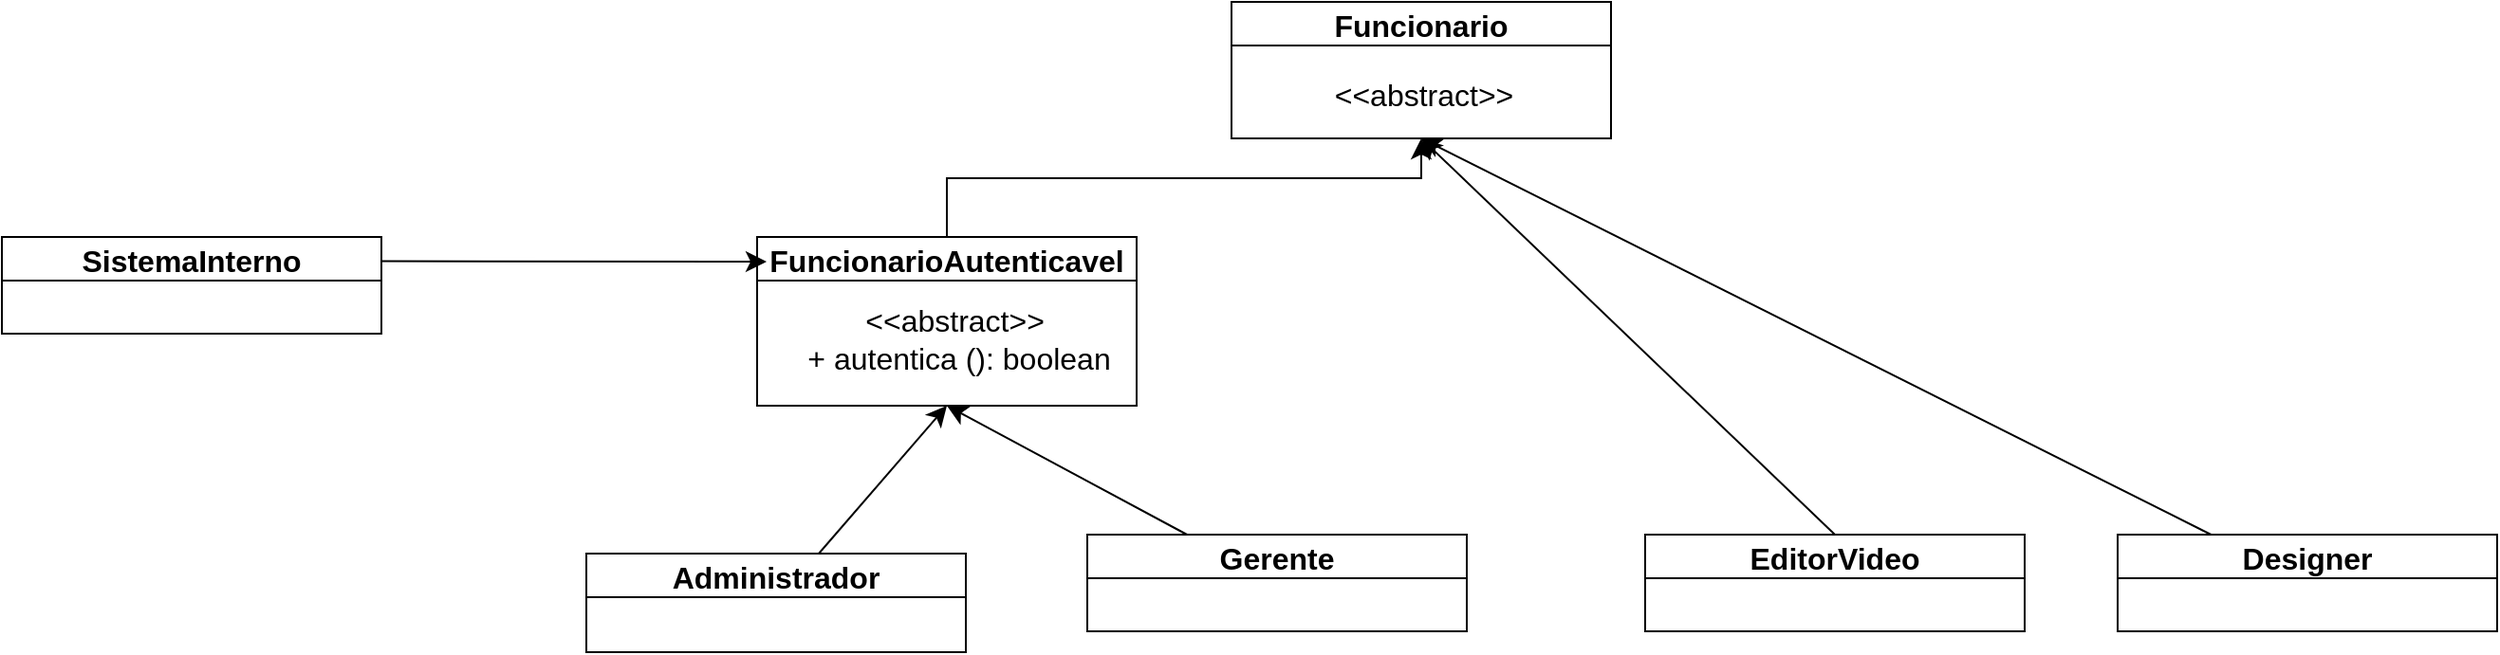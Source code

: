 <mxfile version="20.8.20" type="device"><diagram name="Página-1" id="W3Wo5gY4oprfyFTL5dYA"><mxGraphModel dx="1902" dy="1031" grid="0" gridSize="10" guides="1" tooltips="1" connect="1" arrows="1" fold="1" page="0" pageScale="1" pageWidth="827" pageHeight="1169" math="0" shadow="0"><root><mxCell id="0"/><mxCell id="1" parent="0"/><mxCell id="rua7iju7MfTJDltdV1Hv-2" value="FuncionarioAutenticavel" style="swimlane;fontSize=16;" vertex="1" parent="1"><mxGeometry x="9" y="20" width="200" height="89" as="geometry"><mxRectangle x="9" y="20" width="222" height="31" as="alternateBounds"/></mxGeometry></mxCell><mxCell id="rua7iju7MfTJDltdV1Hv-6" value="&amp;lt;&amp;lt;abstract&amp;gt;&amp;gt;&amp;nbsp;&lt;br&gt;+ autentica (): boolean" style="text;html=1;align=center;verticalAlign=middle;resizable=0;points=[];autosize=1;strokeColor=none;fillColor=none;fontSize=16;" vertex="1" parent="rua7iju7MfTJDltdV1Hv-2"><mxGeometry x="17" y="29" width="178" height="50" as="geometry"/></mxCell><mxCell id="rua7iju7MfTJDltdV1Hv-3" value="Funcionario" style="swimlane;fontSize=16;" vertex="1" parent="1"><mxGeometry x="259" y="-104" width="200" height="72" as="geometry"/></mxCell><mxCell id="rua7iju7MfTJDltdV1Hv-5" value="&amp;lt;&amp;lt;abstract&amp;gt;&amp;gt;" style="text;html=1;align=center;verticalAlign=middle;resizable=0;points=[];autosize=1;strokeColor=none;fillColor=none;fontSize=16;" vertex="1" parent="rua7iju7MfTJDltdV1Hv-3"><mxGeometry x="44.5" y="33" width="112" height="31" as="geometry"/></mxCell><mxCell id="rua7iju7MfTJDltdV1Hv-8" value="" style="edgeStyle=segmentEdgeStyle;endArrow=classic;html=1;curved=0;rounded=0;endSize=8;startSize=8;fontSize=12;exitX=0.5;exitY=0;exitDx=0;exitDy=0;entryX=0.5;entryY=1;entryDx=0;entryDy=0;" edge="1" parent="1" source="rua7iju7MfTJDltdV1Hv-2" target="rua7iju7MfTJDltdV1Hv-3"><mxGeometry width="50" height="50" relative="1" as="geometry"><mxPoint x="120" y="215" as="sourcePoint"/><mxPoint x="170" y="165" as="targetPoint"/><Array as="points"><mxPoint x="109" y="-11"/><mxPoint x="359" y="-11"/></Array></mxGeometry></mxCell><mxCell id="rua7iju7MfTJDltdV1Hv-21" value="" style="edgeStyle=none;curved=1;rounded=0;orthogonalLoop=1;jettySize=auto;html=1;fontSize=12;startSize=8;endSize=8;entryX=0.5;entryY=1;entryDx=0;entryDy=0;" edge="1" parent="1" source="rua7iju7MfTJDltdV1Hv-19" target="rua7iju7MfTJDltdV1Hv-2"><mxGeometry relative="1" as="geometry"/></mxCell><mxCell id="rua7iju7MfTJDltdV1Hv-19" value="Administrador" style="swimlane;fontSize=16;" vertex="1" parent="1"><mxGeometry x="-81" y="187" width="200" height="52" as="geometry"/></mxCell><mxCell id="rua7iju7MfTJDltdV1Hv-22" style="edgeStyle=none;curved=1;rounded=0;orthogonalLoop=1;jettySize=auto;html=1;entryX=0.5;entryY=1;entryDx=0;entryDy=0;fontSize=12;startSize=8;endSize=8;" edge="1" parent="1" source="rua7iju7MfTJDltdV1Hv-20" target="rua7iju7MfTJDltdV1Hv-2"><mxGeometry relative="1" as="geometry"/></mxCell><mxCell id="rua7iju7MfTJDltdV1Hv-20" value="Gerente" style="swimlane;fontSize=16;" vertex="1" parent="1"><mxGeometry x="183" y="177" width="200" height="51" as="geometry"/></mxCell><mxCell id="rua7iju7MfTJDltdV1Hv-26" style="edgeStyle=none;curved=1;rounded=0;orthogonalLoop=1;jettySize=auto;html=1;entryX=0.5;entryY=1;entryDx=0;entryDy=0;fontSize=12;startSize=8;endSize=8;" edge="1" parent="1" source="rua7iju7MfTJDltdV1Hv-23" target="rua7iju7MfTJDltdV1Hv-3"><mxGeometry relative="1" as="geometry"/></mxCell><mxCell id="rua7iju7MfTJDltdV1Hv-23" value="Designer" style="swimlane;fontSize=16;" vertex="1" parent="1"><mxGeometry x="726" y="177" width="200" height="51" as="geometry"/></mxCell><mxCell id="rua7iju7MfTJDltdV1Hv-25" style="edgeStyle=none;curved=1;rounded=0;orthogonalLoop=1;jettySize=auto;html=1;exitX=0.5;exitY=0;exitDx=0;exitDy=0;fontSize=12;startSize=8;endSize=8;entryX=0.5;entryY=1;entryDx=0;entryDy=0;" edge="1" parent="1" source="rua7iju7MfTJDltdV1Hv-24" target="rua7iju7MfTJDltdV1Hv-3"><mxGeometry relative="1" as="geometry"><mxPoint x="577" y="73.2" as="targetPoint"/></mxGeometry></mxCell><mxCell id="rua7iju7MfTJDltdV1Hv-24" value="EditorVideo" style="swimlane;fontSize=16;" vertex="1" parent="1"><mxGeometry x="477" y="177" width="200" height="51" as="geometry"/></mxCell><mxCell id="rua7iju7MfTJDltdV1Hv-29" style="edgeStyle=none;curved=1;rounded=0;orthogonalLoop=1;jettySize=auto;html=1;exitX=1;exitY=0.25;exitDx=0;exitDy=0;entryX=0.025;entryY=0.146;entryDx=0;entryDy=0;entryPerimeter=0;fontSize=12;startSize=8;endSize=8;" edge="1" parent="1" source="rua7iju7MfTJDltdV1Hv-27" target="rua7iju7MfTJDltdV1Hv-2"><mxGeometry relative="1" as="geometry"/></mxCell><mxCell id="rua7iju7MfTJDltdV1Hv-27" value="SistemaInterno" style="swimlane;fontSize=16;" vertex="1" parent="1"><mxGeometry x="-389" y="20" width="200" height="51" as="geometry"/></mxCell></root></mxGraphModel></diagram></mxfile>